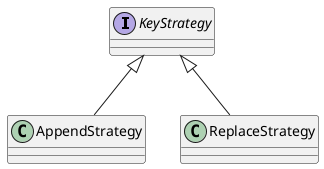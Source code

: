 @startuml
'https://plantuml.com/class-diagram

interface KeyStrategy
class AppendStrategy
class ReplaceStrategy

KeyStrategy <|-- AppendStrategy
KeyStrategy <|-- ReplaceStrategy

@enduml